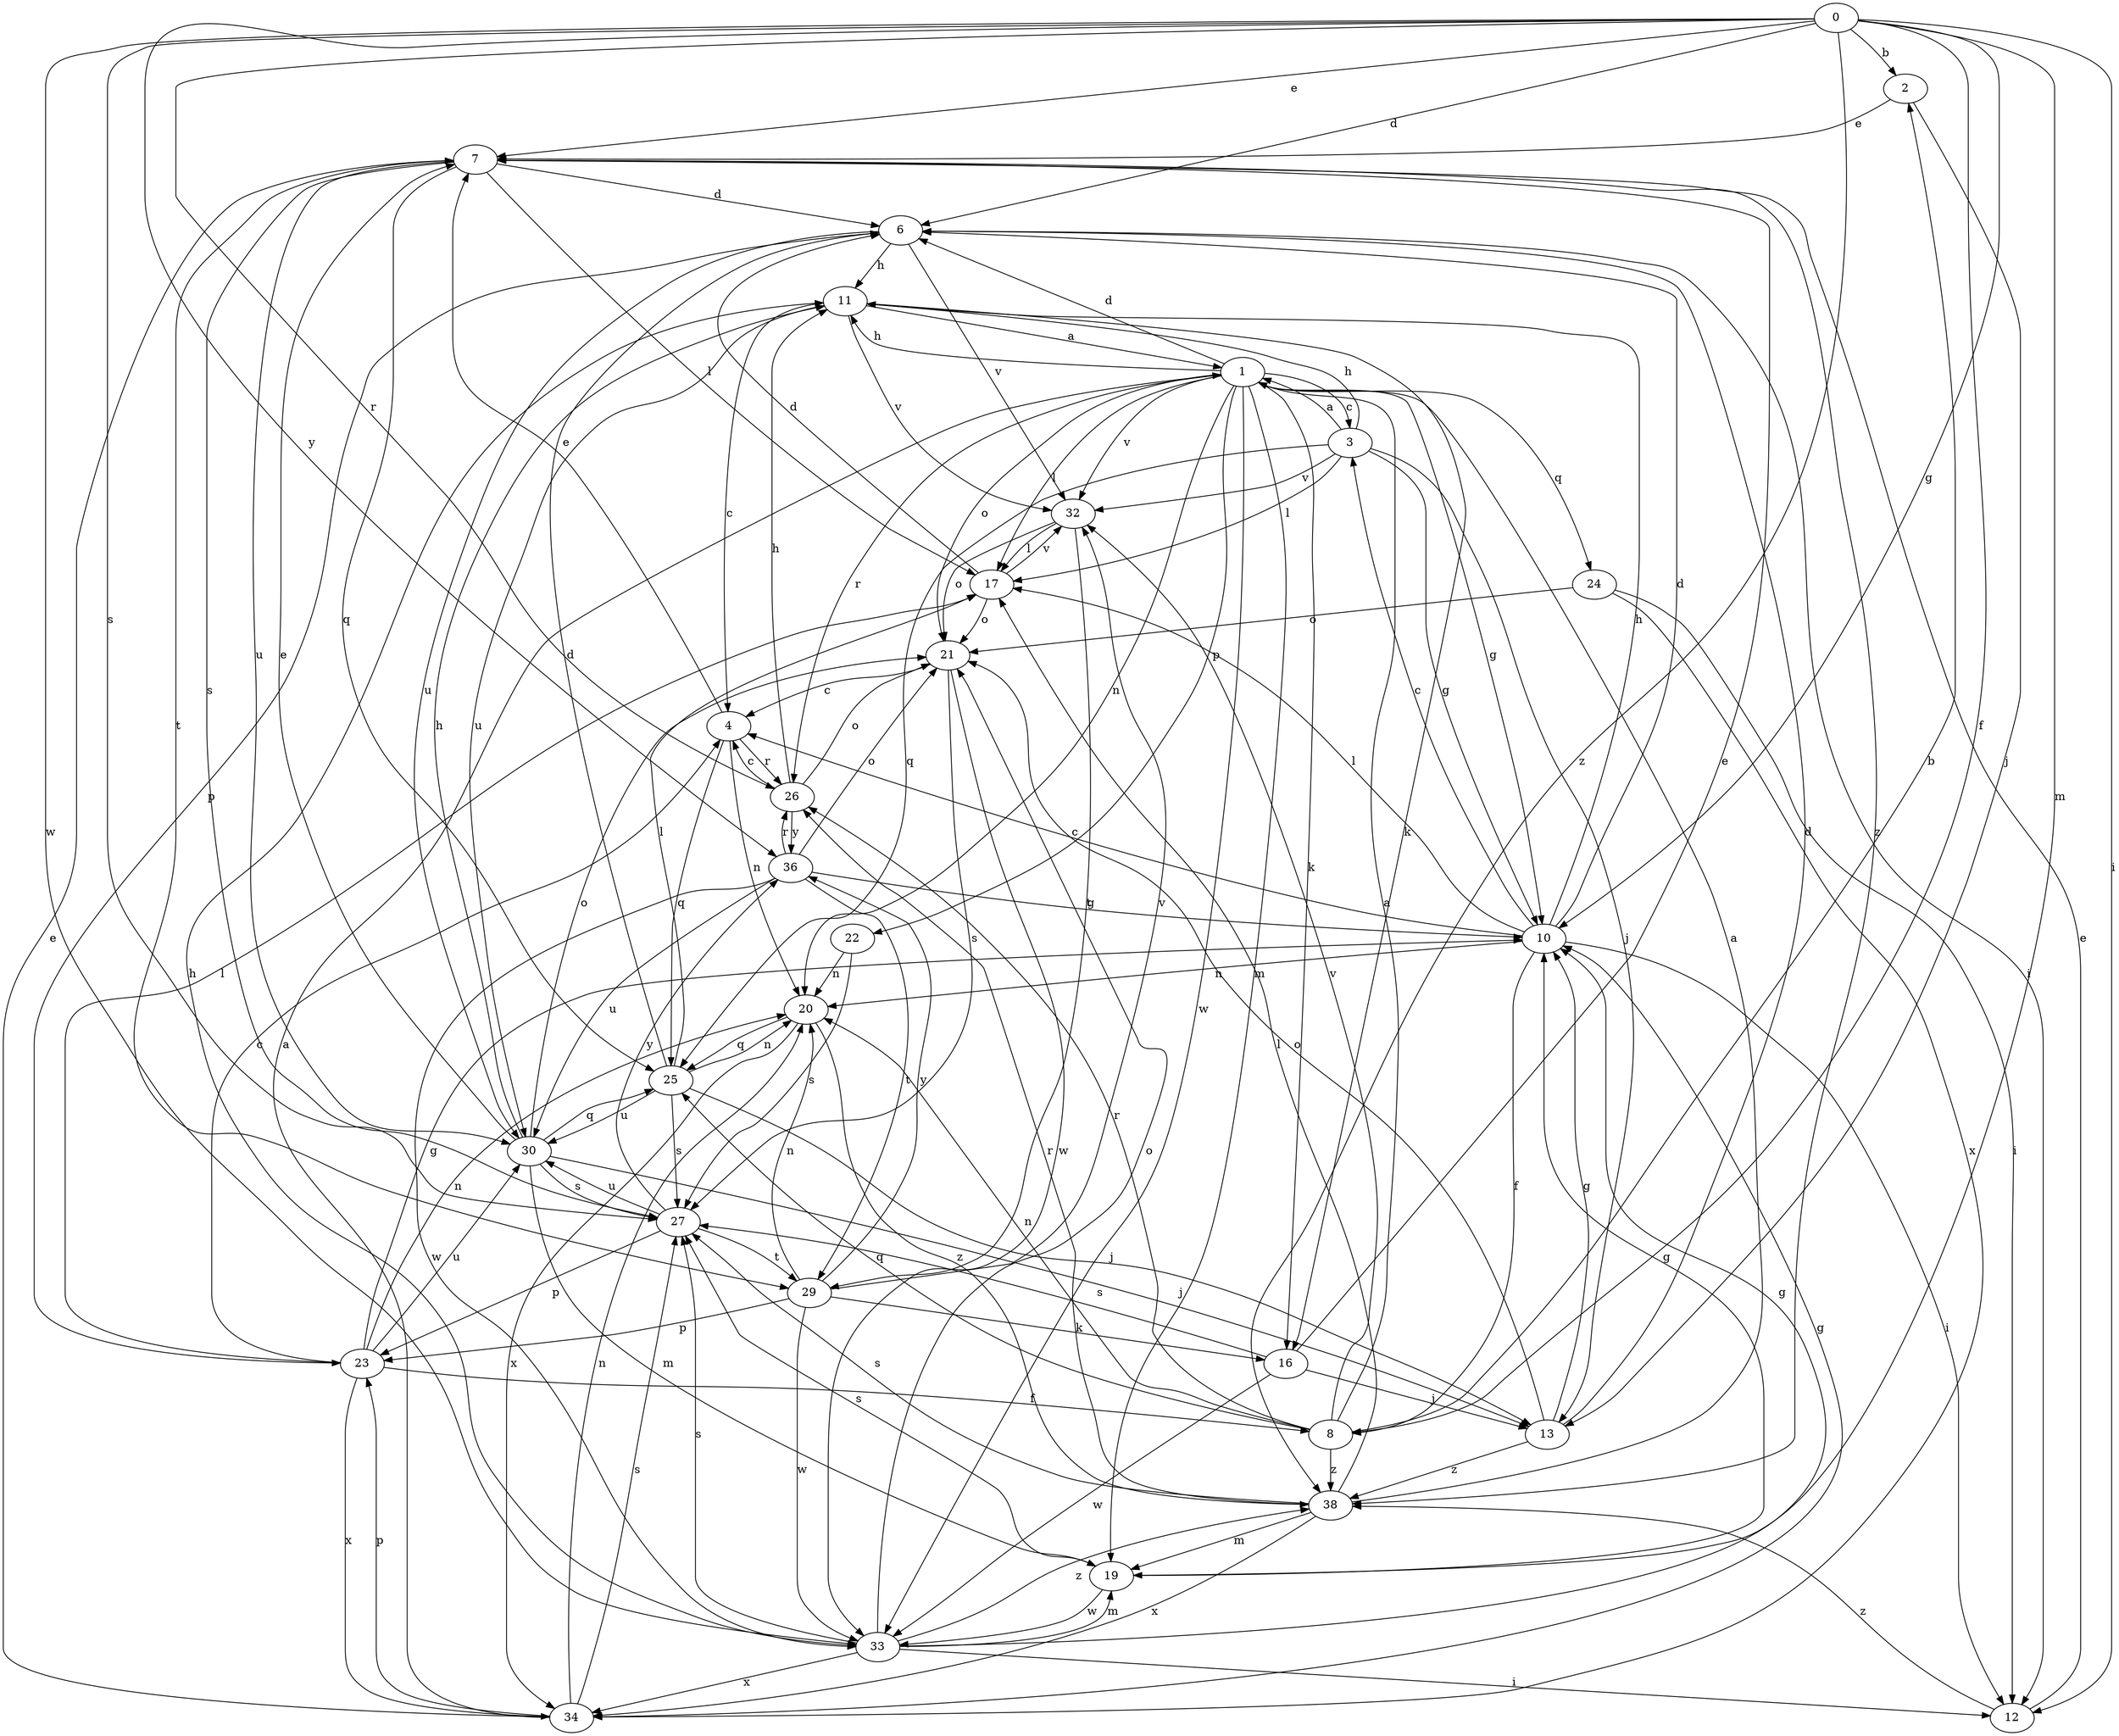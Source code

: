 strict digraph  {
0;
1;
2;
3;
4;
6;
7;
8;
10;
11;
12;
13;
16;
17;
19;
20;
21;
22;
23;
24;
25;
26;
27;
29;
30;
32;
33;
34;
36;
38;
0 -> 2  [label=b];
0 -> 6  [label=d];
0 -> 7  [label=e];
0 -> 8  [label=f];
0 -> 10  [label=g];
0 -> 12  [label=i];
0 -> 19  [label=m];
0 -> 26  [label=r];
0 -> 27  [label=s];
0 -> 33  [label=w];
0 -> 36  [label=y];
0 -> 38  [label=z];
1 -> 3  [label=c];
1 -> 6  [label=d];
1 -> 10  [label=g];
1 -> 11  [label=h];
1 -> 16  [label=k];
1 -> 17  [label=l];
1 -> 19  [label=m];
1 -> 20  [label=n];
1 -> 21  [label=o];
1 -> 22  [label=p];
1 -> 24  [label=q];
1 -> 26  [label=r];
1 -> 32  [label=v];
1 -> 33  [label=w];
2 -> 7  [label=e];
2 -> 13  [label=j];
3 -> 1  [label=a];
3 -> 10  [label=g];
3 -> 11  [label=h];
3 -> 13  [label=j];
3 -> 17  [label=l];
3 -> 25  [label=q];
3 -> 32  [label=v];
4 -> 7  [label=e];
4 -> 20  [label=n];
4 -> 25  [label=q];
4 -> 26  [label=r];
6 -> 11  [label=h];
6 -> 12  [label=i];
6 -> 23  [label=p];
6 -> 30  [label=u];
6 -> 32  [label=v];
7 -> 6  [label=d];
7 -> 17  [label=l];
7 -> 25  [label=q];
7 -> 27  [label=s];
7 -> 29  [label=t];
7 -> 30  [label=u];
7 -> 38  [label=z];
8 -> 1  [label=a];
8 -> 2  [label=b];
8 -> 20  [label=n];
8 -> 25  [label=q];
8 -> 26  [label=r];
8 -> 32  [label=v];
8 -> 38  [label=z];
10 -> 3  [label=c];
10 -> 4  [label=c];
10 -> 6  [label=d];
10 -> 8  [label=f];
10 -> 11  [label=h];
10 -> 12  [label=i];
10 -> 17  [label=l];
10 -> 20  [label=n];
11 -> 1  [label=a];
11 -> 4  [label=c];
11 -> 16  [label=k];
11 -> 30  [label=u];
11 -> 32  [label=v];
12 -> 7  [label=e];
12 -> 38  [label=z];
13 -> 6  [label=d];
13 -> 10  [label=g];
13 -> 21  [label=o];
13 -> 38  [label=z];
16 -> 7  [label=e];
16 -> 13  [label=j];
16 -> 27  [label=s];
16 -> 33  [label=w];
17 -> 6  [label=d];
17 -> 21  [label=o];
17 -> 32  [label=v];
19 -> 10  [label=g];
19 -> 27  [label=s];
19 -> 33  [label=w];
20 -> 25  [label=q];
20 -> 34  [label=x];
20 -> 38  [label=z];
21 -> 4  [label=c];
21 -> 27  [label=s];
21 -> 33  [label=w];
22 -> 20  [label=n];
22 -> 27  [label=s];
23 -> 4  [label=c];
23 -> 8  [label=f];
23 -> 10  [label=g];
23 -> 17  [label=l];
23 -> 20  [label=n];
23 -> 30  [label=u];
23 -> 34  [label=x];
24 -> 12  [label=i];
24 -> 21  [label=o];
24 -> 34  [label=x];
25 -> 6  [label=d];
25 -> 13  [label=j];
25 -> 17  [label=l];
25 -> 20  [label=n];
25 -> 27  [label=s];
25 -> 30  [label=u];
26 -> 4  [label=c];
26 -> 11  [label=h];
26 -> 21  [label=o];
26 -> 36  [label=y];
27 -> 23  [label=p];
27 -> 29  [label=t];
27 -> 30  [label=u];
27 -> 36  [label=y];
29 -> 16  [label=k];
29 -> 20  [label=n];
29 -> 23  [label=p];
29 -> 32  [label=v];
29 -> 33  [label=w];
29 -> 36  [label=y];
30 -> 7  [label=e];
30 -> 11  [label=h];
30 -> 13  [label=j];
30 -> 19  [label=m];
30 -> 21  [label=o];
30 -> 25  [label=q];
30 -> 27  [label=s];
32 -> 17  [label=l];
32 -> 21  [label=o];
32 -> 29  [label=t];
33 -> 10  [label=g];
33 -> 11  [label=h];
33 -> 12  [label=i];
33 -> 19  [label=m];
33 -> 21  [label=o];
33 -> 27  [label=s];
33 -> 34  [label=x];
33 -> 38  [label=z];
34 -> 1  [label=a];
34 -> 7  [label=e];
34 -> 10  [label=g];
34 -> 20  [label=n];
34 -> 23  [label=p];
34 -> 27  [label=s];
36 -> 10  [label=g];
36 -> 21  [label=o];
36 -> 26  [label=r];
36 -> 29  [label=t];
36 -> 30  [label=u];
36 -> 33  [label=w];
38 -> 1  [label=a];
38 -> 17  [label=l];
38 -> 19  [label=m];
38 -> 26  [label=r];
38 -> 27  [label=s];
38 -> 34  [label=x];
}
